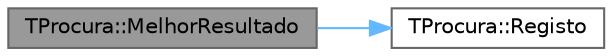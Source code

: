 digraph "TProcura::MelhorResultado"
{
 // LATEX_PDF_SIZE
  bgcolor="transparent";
  edge [fontname=Helvetica,fontsize=10,labelfontname=Helvetica,labelfontsize=10];
  node [fontname=Helvetica,fontsize=10,shape=box,height=0.2,width=0.4];
  rankdir="LR";
  Node1 [id="Node000001",label="TProcura::MelhorResultado",height=0.2,width=0.4,color="gray40", fillcolor="grey60", style="filled", fontcolor="black",tooltip=" "];
  Node1 -> Node2 [id="edge2_Node000001_Node000002",color="steelblue1",style="solid",tooltip=" "];
  Node2 [id="Node000002",label="TProcura::Registo",height=0.2,width=0.4,color="grey40", fillcolor="white", style="filled",URL="$classTProcura.html#ab6d1ce659d922b9d30550220e3028129",tooltip=" "];
}

